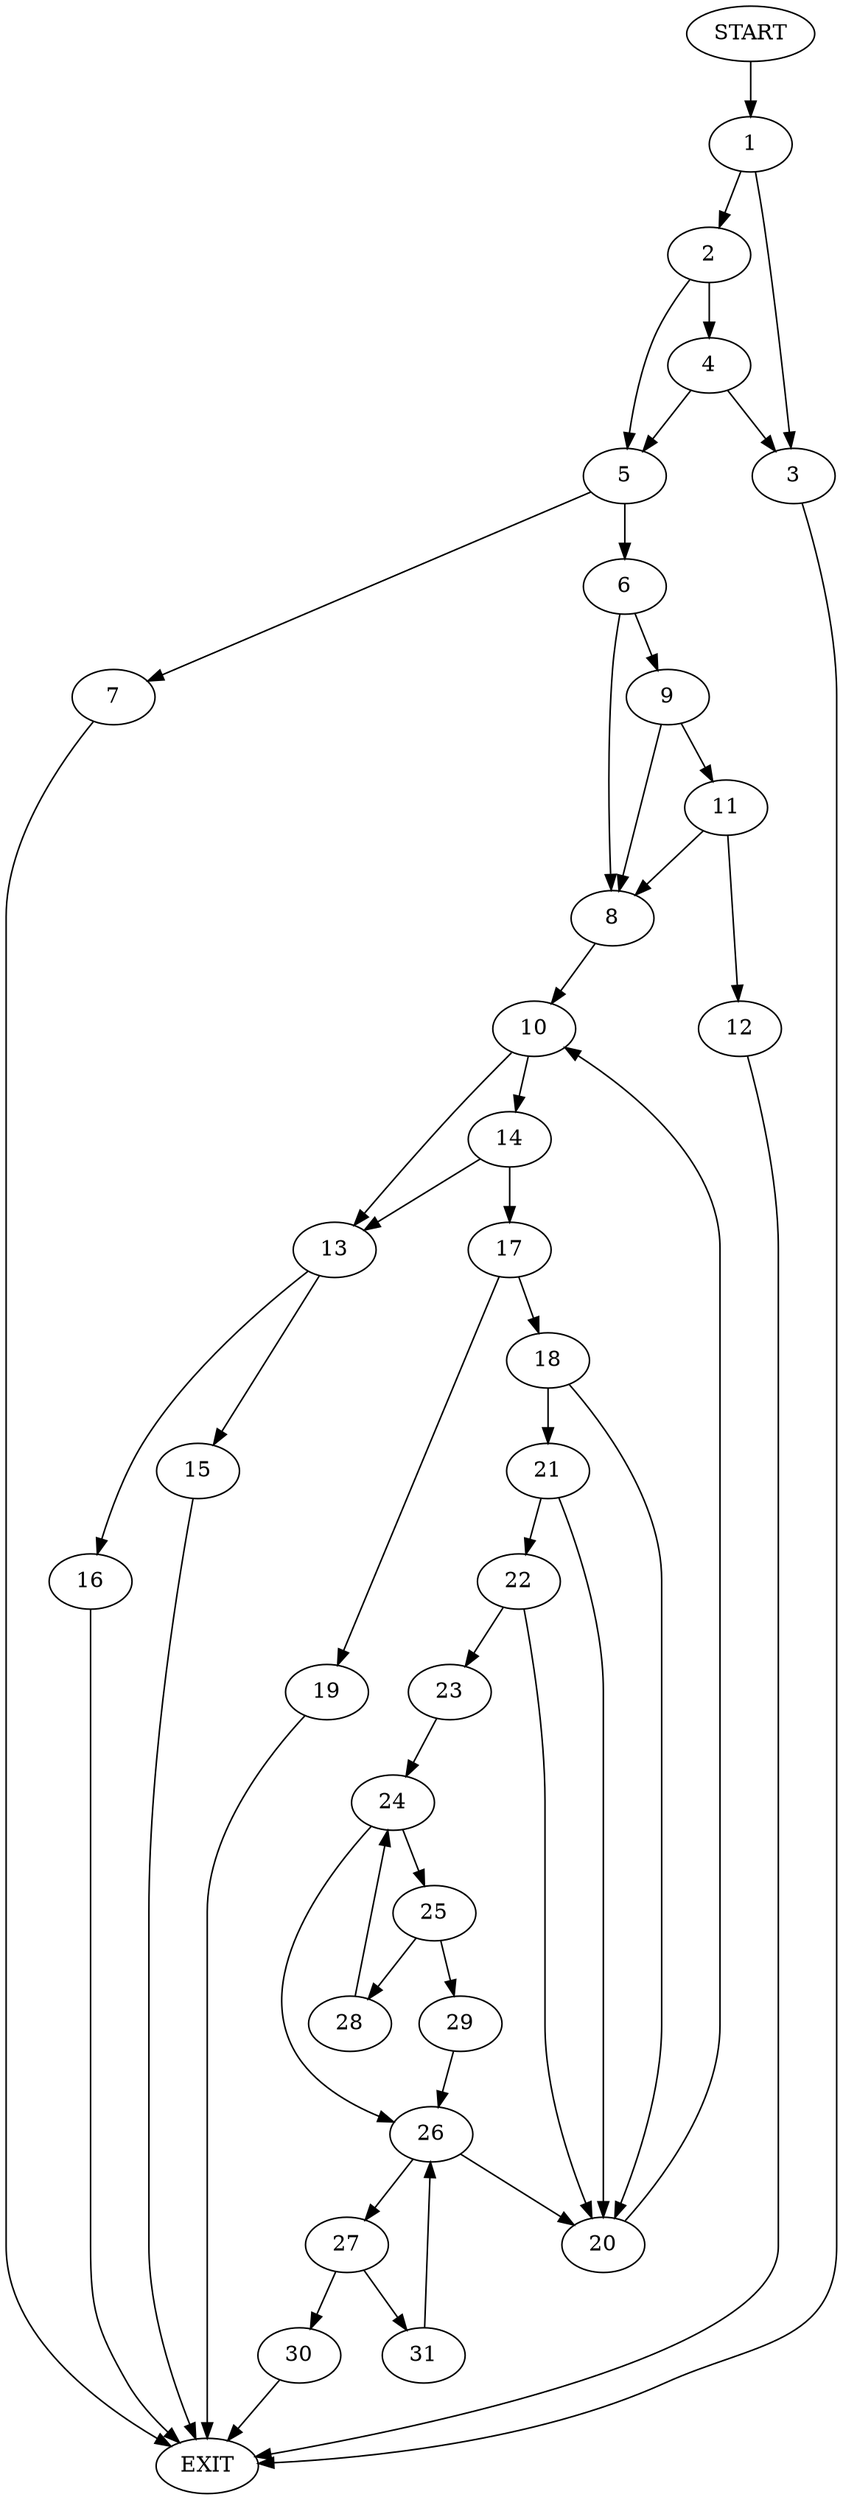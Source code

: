 digraph {
0 [label="START"]
32 [label="EXIT"]
0 -> 1
1 -> 2
1 -> 3
3 -> 32
2 -> 4
2 -> 5
4 -> 5
4 -> 3
5 -> 6
5 -> 7
6 -> 8
6 -> 9
7 -> 32
8 -> 10
9 -> 11
9 -> 8
11 -> 8
11 -> 12
12 -> 32
10 -> 13
10 -> 14
13 -> 15
13 -> 16
14 -> 17
14 -> 13
17 -> 18
17 -> 19
19 -> 32
18 -> 20
18 -> 21
20 -> 10
21 -> 20
21 -> 22
22 -> 20
22 -> 23
23 -> 24
24 -> 25
24 -> 26
26 -> 20
26 -> 27
25 -> 28
25 -> 29
29 -> 26
28 -> 24
27 -> 30
27 -> 31
31 -> 26
30 -> 32
16 -> 32
15 -> 32
}
